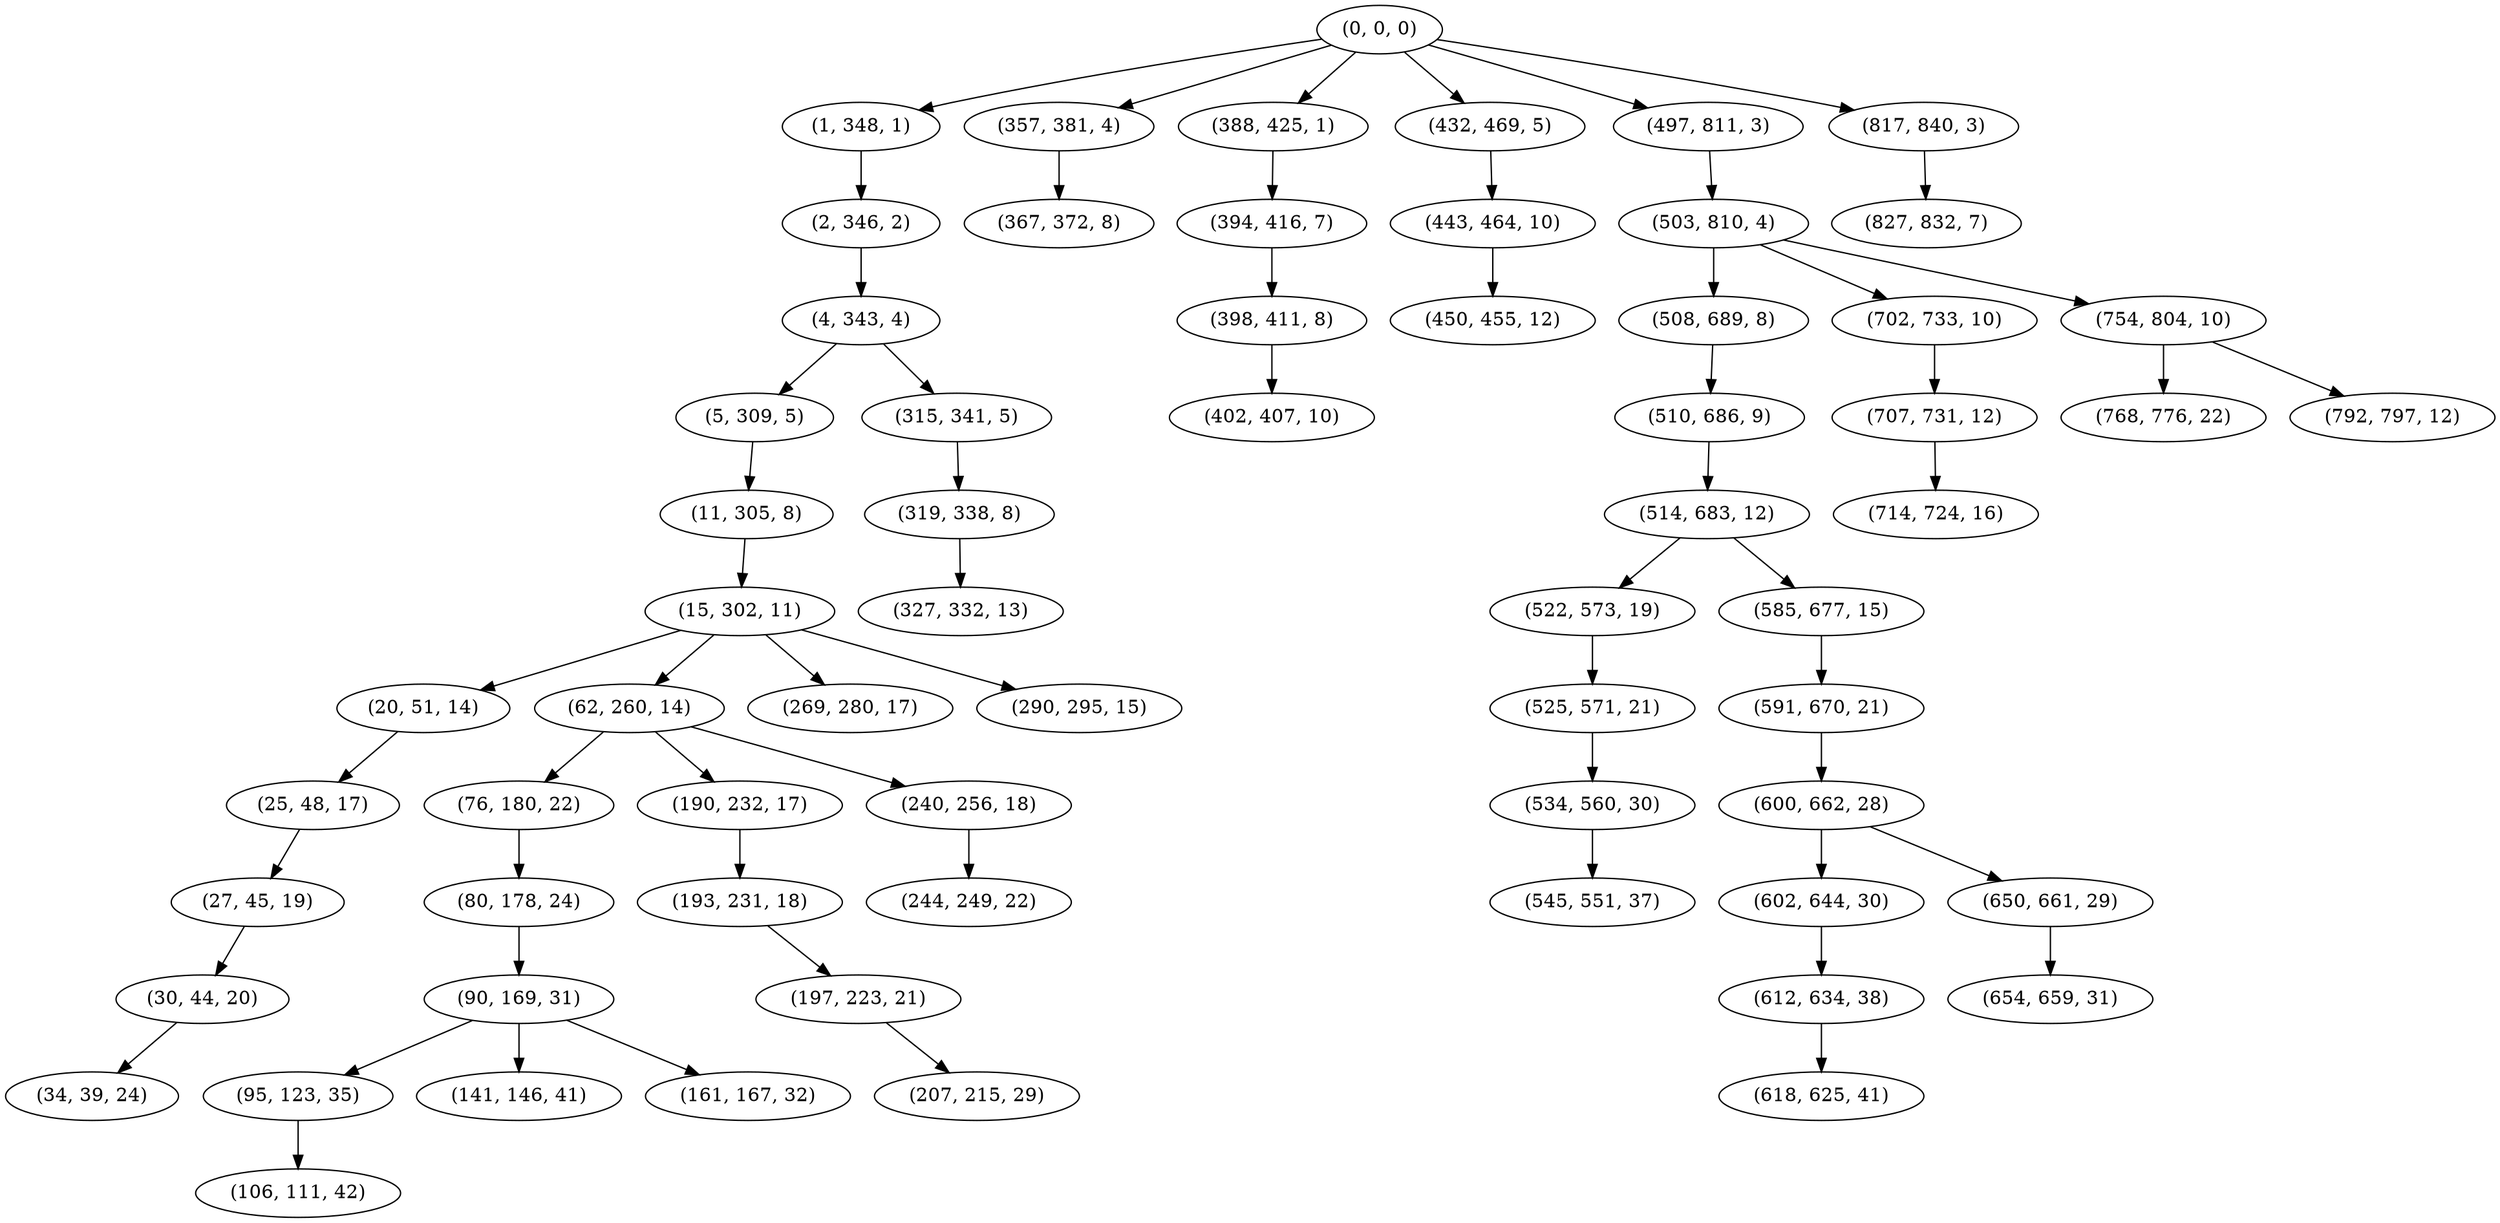 digraph tree {
    "(0, 0, 0)";
    "(1, 348, 1)";
    "(2, 346, 2)";
    "(4, 343, 4)";
    "(5, 309, 5)";
    "(11, 305, 8)";
    "(15, 302, 11)";
    "(20, 51, 14)";
    "(25, 48, 17)";
    "(27, 45, 19)";
    "(30, 44, 20)";
    "(34, 39, 24)";
    "(62, 260, 14)";
    "(76, 180, 22)";
    "(80, 178, 24)";
    "(90, 169, 31)";
    "(95, 123, 35)";
    "(106, 111, 42)";
    "(141, 146, 41)";
    "(161, 167, 32)";
    "(190, 232, 17)";
    "(193, 231, 18)";
    "(197, 223, 21)";
    "(207, 215, 29)";
    "(240, 256, 18)";
    "(244, 249, 22)";
    "(269, 280, 17)";
    "(290, 295, 15)";
    "(315, 341, 5)";
    "(319, 338, 8)";
    "(327, 332, 13)";
    "(357, 381, 4)";
    "(367, 372, 8)";
    "(388, 425, 1)";
    "(394, 416, 7)";
    "(398, 411, 8)";
    "(402, 407, 10)";
    "(432, 469, 5)";
    "(443, 464, 10)";
    "(450, 455, 12)";
    "(497, 811, 3)";
    "(503, 810, 4)";
    "(508, 689, 8)";
    "(510, 686, 9)";
    "(514, 683, 12)";
    "(522, 573, 19)";
    "(525, 571, 21)";
    "(534, 560, 30)";
    "(545, 551, 37)";
    "(585, 677, 15)";
    "(591, 670, 21)";
    "(600, 662, 28)";
    "(602, 644, 30)";
    "(612, 634, 38)";
    "(618, 625, 41)";
    "(650, 661, 29)";
    "(654, 659, 31)";
    "(702, 733, 10)";
    "(707, 731, 12)";
    "(714, 724, 16)";
    "(754, 804, 10)";
    "(768, 776, 22)";
    "(792, 797, 12)";
    "(817, 840, 3)";
    "(827, 832, 7)";
    "(0, 0, 0)" -> "(1, 348, 1)";
    "(0, 0, 0)" -> "(357, 381, 4)";
    "(0, 0, 0)" -> "(388, 425, 1)";
    "(0, 0, 0)" -> "(432, 469, 5)";
    "(0, 0, 0)" -> "(497, 811, 3)";
    "(0, 0, 0)" -> "(817, 840, 3)";
    "(1, 348, 1)" -> "(2, 346, 2)";
    "(2, 346, 2)" -> "(4, 343, 4)";
    "(4, 343, 4)" -> "(5, 309, 5)";
    "(4, 343, 4)" -> "(315, 341, 5)";
    "(5, 309, 5)" -> "(11, 305, 8)";
    "(11, 305, 8)" -> "(15, 302, 11)";
    "(15, 302, 11)" -> "(20, 51, 14)";
    "(15, 302, 11)" -> "(62, 260, 14)";
    "(15, 302, 11)" -> "(269, 280, 17)";
    "(15, 302, 11)" -> "(290, 295, 15)";
    "(20, 51, 14)" -> "(25, 48, 17)";
    "(25, 48, 17)" -> "(27, 45, 19)";
    "(27, 45, 19)" -> "(30, 44, 20)";
    "(30, 44, 20)" -> "(34, 39, 24)";
    "(62, 260, 14)" -> "(76, 180, 22)";
    "(62, 260, 14)" -> "(190, 232, 17)";
    "(62, 260, 14)" -> "(240, 256, 18)";
    "(76, 180, 22)" -> "(80, 178, 24)";
    "(80, 178, 24)" -> "(90, 169, 31)";
    "(90, 169, 31)" -> "(95, 123, 35)";
    "(90, 169, 31)" -> "(141, 146, 41)";
    "(90, 169, 31)" -> "(161, 167, 32)";
    "(95, 123, 35)" -> "(106, 111, 42)";
    "(190, 232, 17)" -> "(193, 231, 18)";
    "(193, 231, 18)" -> "(197, 223, 21)";
    "(197, 223, 21)" -> "(207, 215, 29)";
    "(240, 256, 18)" -> "(244, 249, 22)";
    "(315, 341, 5)" -> "(319, 338, 8)";
    "(319, 338, 8)" -> "(327, 332, 13)";
    "(357, 381, 4)" -> "(367, 372, 8)";
    "(388, 425, 1)" -> "(394, 416, 7)";
    "(394, 416, 7)" -> "(398, 411, 8)";
    "(398, 411, 8)" -> "(402, 407, 10)";
    "(432, 469, 5)" -> "(443, 464, 10)";
    "(443, 464, 10)" -> "(450, 455, 12)";
    "(497, 811, 3)" -> "(503, 810, 4)";
    "(503, 810, 4)" -> "(508, 689, 8)";
    "(503, 810, 4)" -> "(702, 733, 10)";
    "(503, 810, 4)" -> "(754, 804, 10)";
    "(508, 689, 8)" -> "(510, 686, 9)";
    "(510, 686, 9)" -> "(514, 683, 12)";
    "(514, 683, 12)" -> "(522, 573, 19)";
    "(514, 683, 12)" -> "(585, 677, 15)";
    "(522, 573, 19)" -> "(525, 571, 21)";
    "(525, 571, 21)" -> "(534, 560, 30)";
    "(534, 560, 30)" -> "(545, 551, 37)";
    "(585, 677, 15)" -> "(591, 670, 21)";
    "(591, 670, 21)" -> "(600, 662, 28)";
    "(600, 662, 28)" -> "(602, 644, 30)";
    "(600, 662, 28)" -> "(650, 661, 29)";
    "(602, 644, 30)" -> "(612, 634, 38)";
    "(612, 634, 38)" -> "(618, 625, 41)";
    "(650, 661, 29)" -> "(654, 659, 31)";
    "(702, 733, 10)" -> "(707, 731, 12)";
    "(707, 731, 12)" -> "(714, 724, 16)";
    "(754, 804, 10)" -> "(768, 776, 22)";
    "(754, 804, 10)" -> "(792, 797, 12)";
    "(817, 840, 3)" -> "(827, 832, 7)";
}
